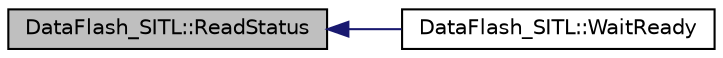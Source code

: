 digraph "DataFlash_SITL::ReadStatus"
{
 // INTERACTIVE_SVG=YES
  edge [fontname="Helvetica",fontsize="10",labelfontname="Helvetica",labelfontsize="10"];
  node [fontname="Helvetica",fontsize="10",shape=record];
  rankdir="LR";
  Node1 [label="DataFlash_SITL::ReadStatus",height=0.2,width=0.4,color="black", fillcolor="grey75", style="filled" fontcolor="black"];
  Node1 -> Node2 [dir="back",color="midnightblue",fontsize="10",style="solid",fontname="Helvetica"];
  Node2 [label="DataFlash_SITL::WaitReady",height=0.2,width=0.4,color="black", fillcolor="white", style="filled",URL="$classDataFlash__SITL.html#a30cf2b27955183f27a69cf8079baeb47"];
}
